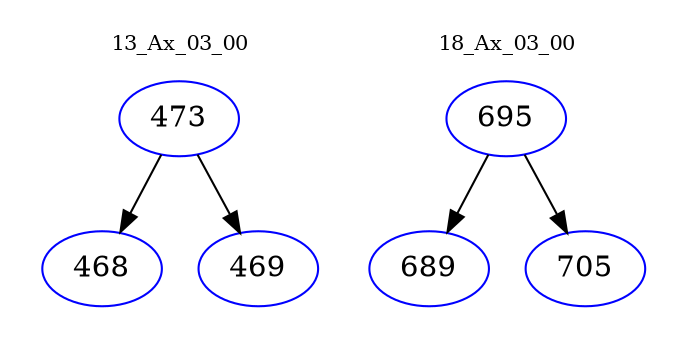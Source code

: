 digraph{
subgraph cluster_0 {
color = white
label = "13_Ax_03_00";
fontsize=10;
T0_473 [label="473", color="blue"]
T0_473 -> T0_468 [color="black"]
T0_468 [label="468", color="blue"]
T0_473 -> T0_469 [color="black"]
T0_469 [label="469", color="blue"]
}
subgraph cluster_1 {
color = white
label = "18_Ax_03_00";
fontsize=10;
T1_695 [label="695", color="blue"]
T1_695 -> T1_689 [color="black"]
T1_689 [label="689", color="blue"]
T1_695 -> T1_705 [color="black"]
T1_705 [label="705", color="blue"]
}
}
